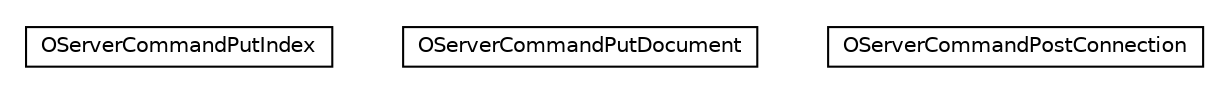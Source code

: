 #!/usr/local/bin/dot
#
# Class diagram 
# Generated by UMLGraph version R5_6-24-gf6e263 (http://www.umlgraph.org/)
#

digraph G {
	edge [fontname="Helvetica",fontsize=10,labelfontname="Helvetica",labelfontsize=10];
	node [fontname="Helvetica",fontsize=10,shape=plaintext];
	nodesep=0.25;
	ranksep=0.5;
	// com.orientechnologies.orient.server.network.protocol.http.command.put.OServerCommandPutIndex
	c349164 [label=<<table title="com.orientechnologies.orient.server.network.protocol.http.command.put.OServerCommandPutIndex" border="0" cellborder="1" cellspacing="0" cellpadding="2" port="p" href="./OServerCommandPutIndex.html">
		<tr><td><table border="0" cellspacing="0" cellpadding="1">
<tr><td align="center" balign="center"> OServerCommandPutIndex </td></tr>
		</table></td></tr>
		</table>>, URL="./OServerCommandPutIndex.html", fontname="Helvetica", fontcolor="black", fontsize=10.0];
	// com.orientechnologies.orient.server.network.protocol.http.command.put.OServerCommandPutDocument
	c349165 [label=<<table title="com.orientechnologies.orient.server.network.protocol.http.command.put.OServerCommandPutDocument" border="0" cellborder="1" cellspacing="0" cellpadding="2" port="p" href="./OServerCommandPutDocument.html">
		<tr><td><table border="0" cellspacing="0" cellpadding="1">
<tr><td align="center" balign="center"> OServerCommandPutDocument </td></tr>
		</table></td></tr>
		</table>>, URL="./OServerCommandPutDocument.html", fontname="Helvetica", fontcolor="black", fontsize=10.0];
	// com.orientechnologies.orient.server.network.protocol.http.command.put.OServerCommandPostConnection
	c349166 [label=<<table title="com.orientechnologies.orient.server.network.protocol.http.command.put.OServerCommandPostConnection" border="0" cellborder="1" cellspacing="0" cellpadding="2" port="p" href="./OServerCommandPostConnection.html">
		<tr><td><table border="0" cellspacing="0" cellpadding="1">
<tr><td align="center" balign="center"> OServerCommandPostConnection </td></tr>
		</table></td></tr>
		</table>>, URL="./OServerCommandPostConnection.html", fontname="Helvetica", fontcolor="black", fontsize=10.0];
}

